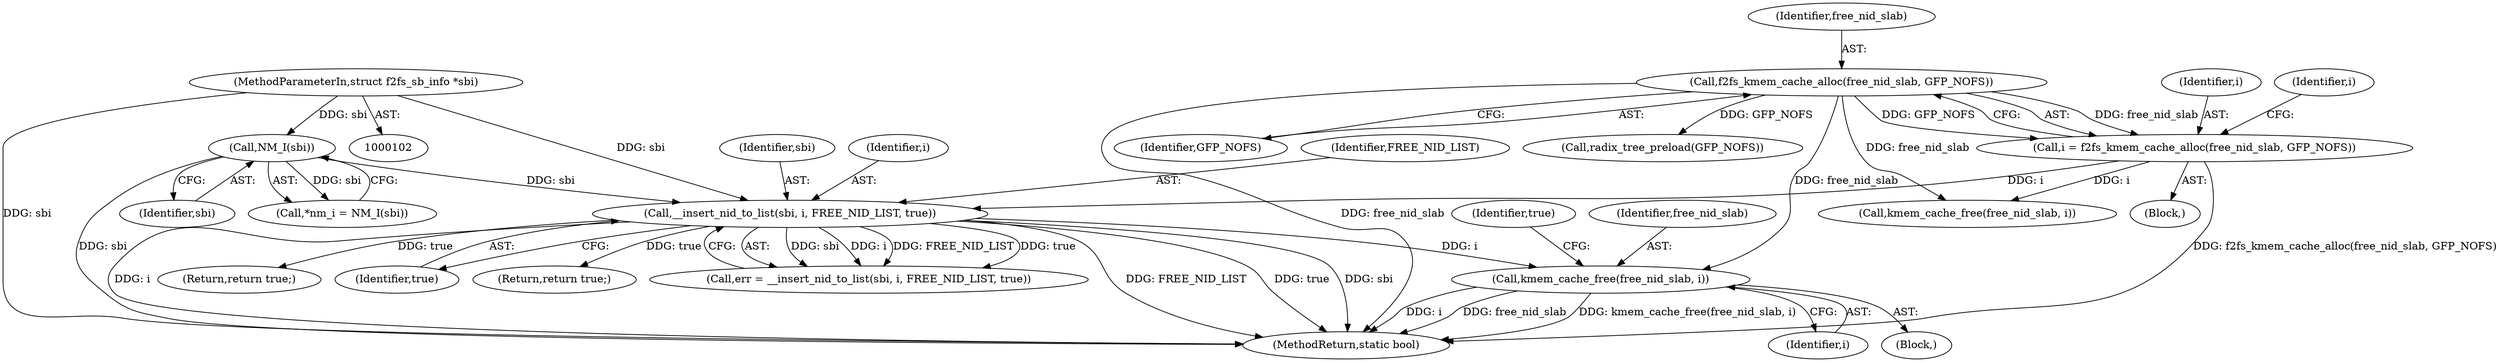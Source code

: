 digraph "0_linux_30a61ddf8117c26ac5b295e1233eaa9629a94ca3@API" {
"1000189" [label="(Call,kmem_cache_free(free_nid_slab, i))"];
"1000146" [label="(Call,f2fs_kmem_cache_alloc(free_nid_slab, GFP_NOFS))"];
"1000175" [label="(Call,__insert_nid_to_list(sbi, i, FREE_NID_LIST, true))"];
"1000110" [label="(Call,NM_I(sbi))"];
"1000103" [label="(MethodParameterIn,struct f2fs_sb_info *sbi)"];
"1000144" [label="(Call,i = f2fs_kmem_cache_alloc(free_nid_slab, GFP_NOFS))"];
"1000108" [label="(Call,*nm_i = NM_I(sbi))"];
"1000189" [label="(Call,kmem_cache_free(free_nid_slab, i))"];
"1000111" [label="(Identifier,sbi)"];
"1000106" [label="(Block,)"];
"1000145" [label="(Identifier,i)"];
"1000179" [label="(Identifier,true)"];
"1000163" [label="(Call,kmem_cache_free(free_nid_slab, i))"];
"1000151" [label="(Identifier,i)"];
"1000110" [label="(Call,NM_I(sbi))"];
"1000144" [label="(Call,i = f2fs_kmem_cache_alloc(free_nid_slab, GFP_NOFS))"];
"1000194" [label="(Return,return true;)"];
"1000196" [label="(MethodReturn,static bool)"];
"1000178" [label="(Identifier,FREE_NID_LIST)"];
"1000193" [label="(Identifier,true)"];
"1000173" [label="(Call,err = __insert_nid_to_list(sbi, i, FREE_NID_LIST, true))"];
"1000191" [label="(Identifier,i)"];
"1000190" [label="(Identifier,free_nid_slab)"];
"1000147" [label="(Identifier,free_nid_slab)"];
"1000176" [label="(Identifier,sbi)"];
"1000175" [label="(Call,__insert_nid_to_list(sbi, i, FREE_NID_LIST, true))"];
"1000192" [label="(Return,return true;)"];
"1000177" [label="(Identifier,i)"];
"1000148" [label="(Identifier,GFP_NOFS)"];
"1000103" [label="(MethodParameterIn,struct f2fs_sb_info *sbi)"];
"1000160" [label="(Call,radix_tree_preload(GFP_NOFS))"];
"1000146" [label="(Call,f2fs_kmem_cache_alloc(free_nid_slab, GFP_NOFS))"];
"1000188" [label="(Block,)"];
"1000189" -> "1000188"  [label="AST: "];
"1000189" -> "1000191"  [label="CFG: "];
"1000190" -> "1000189"  [label="AST: "];
"1000191" -> "1000189"  [label="AST: "];
"1000193" -> "1000189"  [label="CFG: "];
"1000189" -> "1000196"  [label="DDG: free_nid_slab"];
"1000189" -> "1000196"  [label="DDG: kmem_cache_free(free_nid_slab, i)"];
"1000189" -> "1000196"  [label="DDG: i"];
"1000146" -> "1000189"  [label="DDG: free_nid_slab"];
"1000175" -> "1000189"  [label="DDG: i"];
"1000146" -> "1000144"  [label="AST: "];
"1000146" -> "1000148"  [label="CFG: "];
"1000147" -> "1000146"  [label="AST: "];
"1000148" -> "1000146"  [label="AST: "];
"1000144" -> "1000146"  [label="CFG: "];
"1000146" -> "1000196"  [label="DDG: free_nid_slab"];
"1000146" -> "1000144"  [label="DDG: free_nid_slab"];
"1000146" -> "1000144"  [label="DDG: GFP_NOFS"];
"1000146" -> "1000160"  [label="DDG: GFP_NOFS"];
"1000146" -> "1000163"  [label="DDG: free_nid_slab"];
"1000175" -> "1000173"  [label="AST: "];
"1000175" -> "1000179"  [label="CFG: "];
"1000176" -> "1000175"  [label="AST: "];
"1000177" -> "1000175"  [label="AST: "];
"1000178" -> "1000175"  [label="AST: "];
"1000179" -> "1000175"  [label="AST: "];
"1000173" -> "1000175"  [label="CFG: "];
"1000175" -> "1000196"  [label="DDG: FREE_NID_LIST"];
"1000175" -> "1000196"  [label="DDG: true"];
"1000175" -> "1000196"  [label="DDG: sbi"];
"1000175" -> "1000196"  [label="DDG: i"];
"1000175" -> "1000173"  [label="DDG: sbi"];
"1000175" -> "1000173"  [label="DDG: i"];
"1000175" -> "1000173"  [label="DDG: FREE_NID_LIST"];
"1000175" -> "1000173"  [label="DDG: true"];
"1000110" -> "1000175"  [label="DDG: sbi"];
"1000103" -> "1000175"  [label="DDG: sbi"];
"1000144" -> "1000175"  [label="DDG: i"];
"1000175" -> "1000192"  [label="DDG: true"];
"1000175" -> "1000194"  [label="DDG: true"];
"1000110" -> "1000108"  [label="AST: "];
"1000110" -> "1000111"  [label="CFG: "];
"1000111" -> "1000110"  [label="AST: "];
"1000108" -> "1000110"  [label="CFG: "];
"1000110" -> "1000196"  [label="DDG: sbi"];
"1000110" -> "1000108"  [label="DDG: sbi"];
"1000103" -> "1000110"  [label="DDG: sbi"];
"1000103" -> "1000102"  [label="AST: "];
"1000103" -> "1000196"  [label="DDG: sbi"];
"1000144" -> "1000106"  [label="AST: "];
"1000145" -> "1000144"  [label="AST: "];
"1000151" -> "1000144"  [label="CFG: "];
"1000144" -> "1000196"  [label="DDG: f2fs_kmem_cache_alloc(free_nid_slab, GFP_NOFS)"];
"1000144" -> "1000163"  [label="DDG: i"];
}
